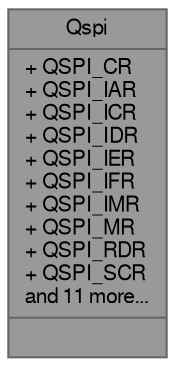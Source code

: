 digraph "Qspi"
{
 // LATEX_PDF_SIZE
  bgcolor="transparent";
  edge [fontname=FreeSans,fontsize=10,labelfontname=FreeSans,labelfontsize=10];
  node [fontname=FreeSans,fontsize=10,shape=box,height=0.2,width=0.4];
  Node1 [shape=record,label="{Qspi\n|+ QSPI_CR\l+ QSPI_IAR\l+ QSPI_ICR\l+ QSPI_IDR\l+ QSPI_IER\l+ QSPI_IFR\l+ QSPI_IMR\l+ QSPI_MR\l+ QSPI_RDR\l+ QSPI_SCR\land 11 more...\l|}",height=0.2,width=0.4,color="gray40", fillcolor="grey60", style="filled", fontcolor="black",tooltip="Qspi hardware registers."];
}
